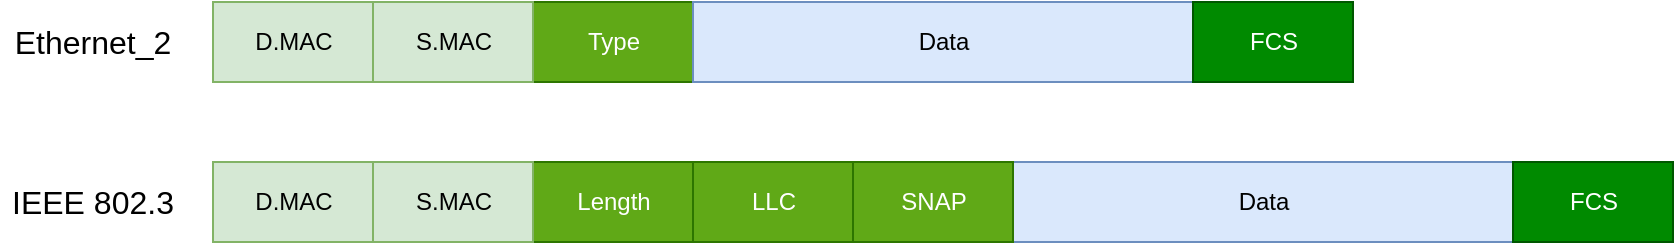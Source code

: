 <mxfile version="20.2.4" type="github">
  <diagram id="Dxa84ZoIom_PA_2ffFjH" name="第 1 页">
    <mxGraphModel dx="920" dy="493" grid="1" gridSize="10" guides="1" tooltips="1" connect="1" arrows="1" fold="1" page="1" pageScale="1" pageWidth="1169" pageHeight="827" background="none" math="0" shadow="0">
      <root>
        <mxCell id="0" />
        <mxCell id="1" parent="0" />
        <mxCell id="MfoNgzxsm3SyDOpaHoYN-1" value="Type" style="rounded=0;whiteSpace=wrap;html=1;fillColor=#60a917;strokeColor=#2D7600;fontColor=#ffffff;" vertex="1" parent="1">
          <mxGeometry x="312.5" y="115" width="80" height="40" as="geometry" />
        </mxCell>
        <mxCell id="MfoNgzxsm3SyDOpaHoYN-2" value="Data" style="rounded=0;whiteSpace=wrap;html=1;fillColor=#dae8fc;strokeColor=#6c8ebf;" vertex="1" parent="1">
          <mxGeometry x="392.5" y="115" width="250" height="40" as="geometry" />
        </mxCell>
        <mxCell id="MfoNgzxsm3SyDOpaHoYN-4" value="FCS" style="rounded=0;whiteSpace=wrap;html=1;fillColor=#008a00;strokeColor=#005700;fontColor=#ffffff;" vertex="1" parent="1">
          <mxGeometry x="642.5" y="115" width="80" height="40" as="geometry" />
        </mxCell>
        <mxCell id="MfoNgzxsm3SyDOpaHoYN-5" value="S.MAC" style="rounded=0;whiteSpace=wrap;html=1;fillColor=#d5e8d4;strokeColor=#82b366;" vertex="1" parent="1">
          <mxGeometry x="232.5" y="115" width="80" height="40" as="geometry" />
        </mxCell>
        <mxCell id="MfoNgzxsm3SyDOpaHoYN-6" value="D.MAC" style="rounded=0;whiteSpace=wrap;html=1;shadow=0;fillColor=#d5e8d4;strokeColor=#82b366;" vertex="1" parent="1">
          <mxGeometry x="152.5" y="115" width="80" height="40" as="geometry" />
        </mxCell>
        <mxCell id="MfoNgzxsm3SyDOpaHoYN-7" value="Length" style="rounded=0;whiteSpace=wrap;html=1;fillColor=#60a917;strokeColor=#2D7600;fontColor=#ffffff;" vertex="1" parent="1">
          <mxGeometry x="312.5" y="195" width="80" height="40" as="geometry" />
        </mxCell>
        <mxCell id="MfoNgzxsm3SyDOpaHoYN-8" value="Data" style="rounded=0;whiteSpace=wrap;html=1;fillColor=#dae8fc;strokeColor=#6c8ebf;" vertex="1" parent="1">
          <mxGeometry x="552.5" y="195" width="250" height="40" as="geometry" />
        </mxCell>
        <mxCell id="MfoNgzxsm3SyDOpaHoYN-9" value="FCS" style="rounded=0;whiteSpace=wrap;html=1;fillColor=#008a00;strokeColor=#005700;fontColor=#ffffff;" vertex="1" parent="1">
          <mxGeometry x="802.5" y="195" width="80" height="40" as="geometry" />
        </mxCell>
        <mxCell id="MfoNgzxsm3SyDOpaHoYN-10" value="S.MAC" style="rounded=0;whiteSpace=wrap;html=1;fillColor=#d5e8d4;strokeColor=#82b366;" vertex="1" parent="1">
          <mxGeometry x="232.5" y="195" width="80" height="40" as="geometry" />
        </mxCell>
        <mxCell id="MfoNgzxsm3SyDOpaHoYN-11" value="D.MAC" style="rounded=0;whiteSpace=wrap;html=1;shadow=0;fillColor=#d5e8d4;strokeColor=#82b366;" vertex="1" parent="1">
          <mxGeometry x="152.5" y="195" width="80" height="40" as="geometry" />
        </mxCell>
        <mxCell id="MfoNgzxsm3SyDOpaHoYN-13" value="LLC" style="rounded=0;whiteSpace=wrap;html=1;fillColor=#60a917;strokeColor=#2D7600;fontColor=#ffffff;" vertex="1" parent="1">
          <mxGeometry x="392.5" y="195" width="80" height="40" as="geometry" />
        </mxCell>
        <mxCell id="MfoNgzxsm3SyDOpaHoYN-14" value="SNAP" style="rounded=0;whiteSpace=wrap;html=1;fillColor=#60a917;strokeColor=#2D7600;fontColor=#ffffff;" vertex="1" parent="1">
          <mxGeometry x="472.5" y="195" width="80" height="40" as="geometry" />
        </mxCell>
        <mxCell id="MfoNgzxsm3SyDOpaHoYN-15" value="Ethernet_2" style="text;html=1;strokeColor=none;fillColor=none;align=center;verticalAlign=middle;whiteSpace=wrap;rounded=0;shadow=0;glass=1;fontSize=16;" vertex="1" parent="1">
          <mxGeometry x="46.25" y="120" width="92.5" height="30" as="geometry" />
        </mxCell>
        <mxCell id="MfoNgzxsm3SyDOpaHoYN-16" value="IEEE 802.3" style="text;html=1;strokeColor=none;fillColor=none;align=center;verticalAlign=middle;whiteSpace=wrap;rounded=0;shadow=0;glass=1;fontSize=16;" vertex="1" parent="1">
          <mxGeometry x="50" y="200" width="85" height="30" as="geometry" />
        </mxCell>
      </root>
    </mxGraphModel>
  </diagram>
</mxfile>
